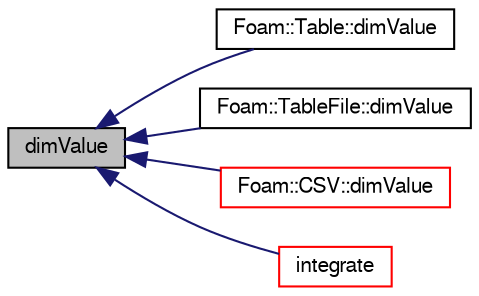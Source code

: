 digraph "dimValue"
{
  bgcolor="transparent";
  edge [fontname="FreeSans",fontsize="10",labelfontname="FreeSans",labelfontsize="10"];
  node [fontname="FreeSans",fontsize="10",shape=record];
  rankdir="LR";
  Node1822 [label="dimValue",height=0.2,width=0.4,color="black", fillcolor="grey75", style="filled", fontcolor="black"];
  Node1822 -> Node1823 [dir="back",color="midnightblue",fontsize="10",style="solid",fontname="FreeSans"];
  Node1823 [label="Foam::Table::dimValue",height=0.2,width=0.4,color="black",URL="$a27670.html#ad7341b504218869421ad9ba73078fd09",tooltip="Return dimensioned constant value. "];
  Node1822 -> Node1824 [dir="back",color="midnightblue",fontsize="10",style="solid",fontname="FreeSans"];
  Node1824 [label="Foam::TableFile::dimValue",height=0.2,width=0.4,color="black",URL="$a27678.html#ad7341b504218869421ad9ba73078fd09",tooltip="Return dimensioned constant value. "];
  Node1822 -> Node1825 [dir="back",color="midnightblue",fontsize="10",style="solid",fontname="FreeSans"];
  Node1825 [label="Foam::CSV::dimValue",height=0.2,width=0.4,color="red",URL="$a27658.html#ad7341b504218869421ad9ba73078fd09",tooltip="Return dimensioned constant value. "];
  Node1822 -> Node1827 [dir="back",color="midnightblue",fontsize="10",style="solid",fontname="FreeSans"];
  Node1827 [label="integrate",height=0.2,width=0.4,color="red",URL="$a27674.html#ad2a57c33942565f457c179121c832e78",tooltip="Integrate between two (scalar) values. "];
}

